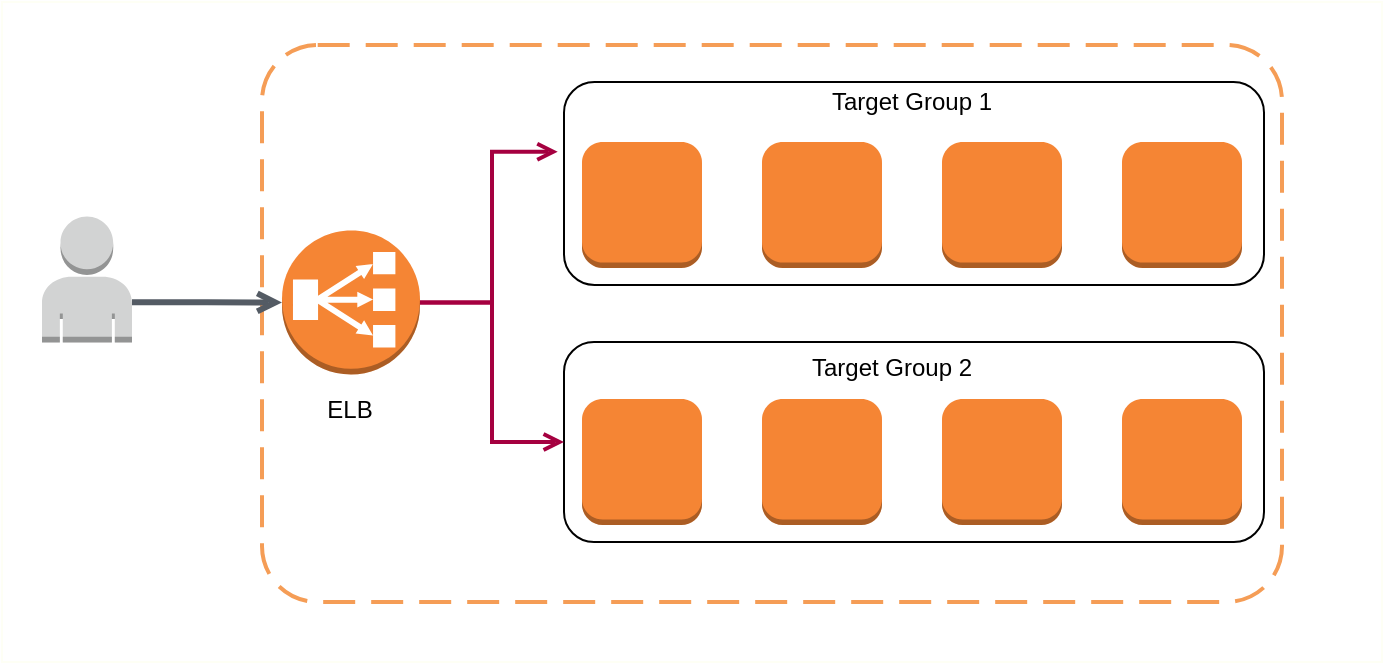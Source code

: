 <mxfile version="12.9.3" type="device"><diagram id="hDxXO6iOMIL-5xqhMEGv" name="Page-1"><mxGraphModel dx="1106" dy="778" grid="1" gridSize="10" guides="1" tooltips="1" connect="1" arrows="1" fold="1" page="1" pageScale="1" pageWidth="1654" pageHeight="1169" math="0" shadow="0"><root><mxCell id="0"/><mxCell id="1" parent="0"/><mxCell id="9zoq24ZybqTwHp-O39qH-56" value="" style="rounded=0;whiteSpace=wrap;html=1;strokeColor=#FEFFF5;" parent="1" vertex="1"><mxGeometry x="190" y="140" width="690" height="330" as="geometry"/></mxCell><mxCell id="9zoq24ZybqTwHp-O39qH-11" value="" style="rounded=1;arcSize=10;dashed=1;strokeColor=#F59D56;fillColor=none;gradientColor=none;dashPattern=8 4;strokeWidth=2;" parent="1" vertex="1"><mxGeometry x="320" y="161.51" width="510" height="278.49" as="geometry"/></mxCell><mxCell id="0a67ZPmHiZnHS9YgJ8iz-36" value="" style="rounded=1;whiteSpace=wrap;html=1;" vertex="1" parent="1"><mxGeometry x="471" y="180" width="350" height="101.5" as="geometry"/></mxCell><mxCell id="9zoq24ZybqTwHp-O39qH-46" value="Target Group 1" style="text;html=1;strokeColor=none;fillColor=none;align=center;verticalAlign=middle;whiteSpace=wrap;rounded=0;" parent="1" vertex="1"><mxGeometry x="600" y="180" width="90" height="20" as="geometry"/></mxCell><mxCell id="0a67ZPmHiZnHS9YgJ8iz-4" value="" style="outlineConnect=0;dashed=0;verticalLabelPosition=bottom;verticalAlign=top;align=center;html=1;shape=mxgraph.aws3.user;fillColor=#D2D3D3;gradientColor=none;" vertex="1" parent="1"><mxGeometry x="210" y="247.26" width="45" height="63" as="geometry"/></mxCell><mxCell id="0a67ZPmHiZnHS9YgJ8iz-14" value="" style="outlineConnect=0;dashed=0;verticalLabelPosition=bottom;verticalAlign=top;align=center;html=1;shape=mxgraph.aws3.instance;fillColor=#F58534;gradientColor=none;" vertex="1" parent="1"><mxGeometry x="480" y="210" width="60" height="63" as="geometry"/></mxCell><mxCell id="0a67ZPmHiZnHS9YgJ8iz-15" value="" style="outlineConnect=0;dashed=0;verticalLabelPosition=bottom;verticalAlign=top;align=center;html=1;shape=mxgraph.aws3.instance;fillColor=#F58534;gradientColor=none;" vertex="1" parent="1"><mxGeometry x="570" y="210" width="60" height="63" as="geometry"/></mxCell><mxCell id="0a67ZPmHiZnHS9YgJ8iz-20" value="" style="outlineConnect=0;dashed=0;verticalLabelPosition=bottom;verticalAlign=top;align=center;html=1;shape=mxgraph.aws3.classic_load_balancer;fillColor=#F58534;gradientColor=none;" vertex="1" parent="1"><mxGeometry x="330" y="254.26" width="69" height="72" as="geometry"/></mxCell><mxCell id="0a67ZPmHiZnHS9YgJ8iz-24" value="" style="edgeStyle=orthogonalEdgeStyle;html=1;endArrow=open;elbow=vertical;startArrow=none;endFill=0;strokeColor=#545B64;rounded=0;exitX=1;exitY=0.68;exitDx=0;exitDy=0;exitPerimeter=0;entryX=0;entryY=0.5;entryDx=0;entryDy=0;entryPerimeter=0;strokeWidth=3;" edge="1" parent="1" source="0a67ZPmHiZnHS9YgJ8iz-4" target="0a67ZPmHiZnHS9YgJ8iz-20"><mxGeometry width="100" relative="1" as="geometry"><mxPoint x="510" y="434.26" as="sourcePoint"/><mxPoint x="610" y="434.26" as="targetPoint"/></mxGeometry></mxCell><mxCell id="0a67ZPmHiZnHS9YgJ8iz-27" value="" style="edgeStyle=orthogonalEdgeStyle;html=1;endArrow=open;elbow=vertical;startArrow=none;endFill=0;strokeColor=#A50040;rounded=0;exitX=1;exitY=0.5;exitDx=0;exitDy=0;exitPerimeter=0;strokeWidth=2;fillColor=#d80073;entryX=-0.009;entryY=0.344;entryDx=0;entryDy=0;entryPerimeter=0;" edge="1" parent="1" source="0a67ZPmHiZnHS9YgJ8iz-20" target="0a67ZPmHiZnHS9YgJ8iz-36"><mxGeometry width="100" relative="1" as="geometry"><mxPoint x="510" y="400" as="sourcePoint"/><mxPoint x="610" y="400" as="targetPoint"/><Array as="points"/></mxGeometry></mxCell><mxCell id="0a67ZPmHiZnHS9YgJ8iz-37" value="" style="outlineConnect=0;dashed=0;verticalLabelPosition=bottom;verticalAlign=top;align=center;html=1;shape=mxgraph.aws3.instance;fillColor=#F58534;gradientColor=none;" vertex="1" parent="1"><mxGeometry x="660" y="210" width="60" height="63" as="geometry"/></mxCell><mxCell id="0a67ZPmHiZnHS9YgJ8iz-38" value="" style="outlineConnect=0;dashed=0;verticalLabelPosition=bottom;verticalAlign=top;align=center;html=1;shape=mxgraph.aws3.instance;fillColor=#F58534;gradientColor=none;" vertex="1" parent="1"><mxGeometry x="750" y="210" width="60" height="63" as="geometry"/></mxCell><mxCell id="0a67ZPmHiZnHS9YgJ8iz-39" value="ELB" style="text;html=1;strokeColor=none;fillColor=none;align=center;verticalAlign=middle;whiteSpace=wrap;rounded=0;" vertex="1" parent="1"><mxGeometry x="340.4" y="334.26" width="48.21" height="20" as="geometry"/></mxCell><mxCell id="0a67ZPmHiZnHS9YgJ8iz-40" value="" style="rounded=1;whiteSpace=wrap;html=1;" vertex="1" parent="1"><mxGeometry x="471" y="310" width="350" height="100" as="geometry"/></mxCell><mxCell id="0a67ZPmHiZnHS9YgJ8iz-41" value="" style="outlineConnect=0;dashed=0;verticalLabelPosition=bottom;verticalAlign=top;align=center;html=1;shape=mxgraph.aws3.instance;fillColor=#F58534;gradientColor=none;" vertex="1" parent="1"><mxGeometry x="480" y="338.5" width="60" height="63" as="geometry"/></mxCell><mxCell id="0a67ZPmHiZnHS9YgJ8iz-42" value="" style="outlineConnect=0;dashed=0;verticalLabelPosition=bottom;verticalAlign=top;align=center;html=1;shape=mxgraph.aws3.instance;fillColor=#F58534;gradientColor=none;" vertex="1" parent="1"><mxGeometry x="570" y="338.5" width="60" height="63" as="geometry"/></mxCell><mxCell id="0a67ZPmHiZnHS9YgJ8iz-43" value="" style="outlineConnect=0;dashed=0;verticalLabelPosition=bottom;verticalAlign=top;align=center;html=1;shape=mxgraph.aws3.instance;fillColor=#F58534;gradientColor=none;" vertex="1" parent="1"><mxGeometry x="660" y="338.5" width="60" height="63" as="geometry"/></mxCell><mxCell id="0a67ZPmHiZnHS9YgJ8iz-44" value="" style="outlineConnect=0;dashed=0;verticalLabelPosition=bottom;verticalAlign=top;align=center;html=1;shape=mxgraph.aws3.instance;fillColor=#F58534;gradientColor=none;" vertex="1" parent="1"><mxGeometry x="750" y="338.5" width="60" height="63" as="geometry"/></mxCell><mxCell id="0a67ZPmHiZnHS9YgJ8iz-45" value="Target Group 2" style="text;html=1;strokeColor=none;fillColor=none;align=center;verticalAlign=middle;whiteSpace=wrap;rounded=0;" vertex="1" parent="1"><mxGeometry x="590" y="312.5" width="90" height="20" as="geometry"/></mxCell><mxCell id="0a67ZPmHiZnHS9YgJ8iz-46" value="" style="edgeStyle=orthogonalEdgeStyle;html=1;endArrow=open;elbow=vertical;startArrow=none;endFill=0;strokeColor=#A50040;rounded=0;exitX=1;exitY=0.5;exitDx=0;exitDy=0;exitPerimeter=0;strokeWidth=2;fillColor=#d80073;entryX=0;entryY=0.5;entryDx=0;entryDy=0;" edge="1" parent="1" source="0a67ZPmHiZnHS9YgJ8iz-20" target="0a67ZPmHiZnHS9YgJ8iz-40"><mxGeometry width="100" relative="1" as="geometry"><mxPoint x="409" y="266" as="sourcePoint"/><mxPoint x="477.85" y="224.916" as="targetPoint"/><Array as="points"/></mxGeometry></mxCell></root></mxGraphModel></diagram></mxfile>